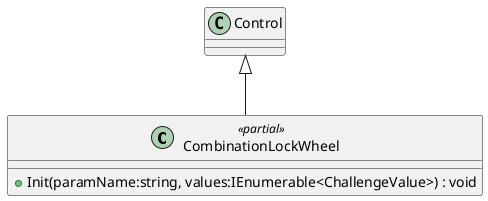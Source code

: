 @startuml
class CombinationLockWheel <<partial>> {
    + Init(paramName:string, values:IEnumerable<ChallengeValue>) : void
}
Control <|-- CombinationLockWheel
@enduml
